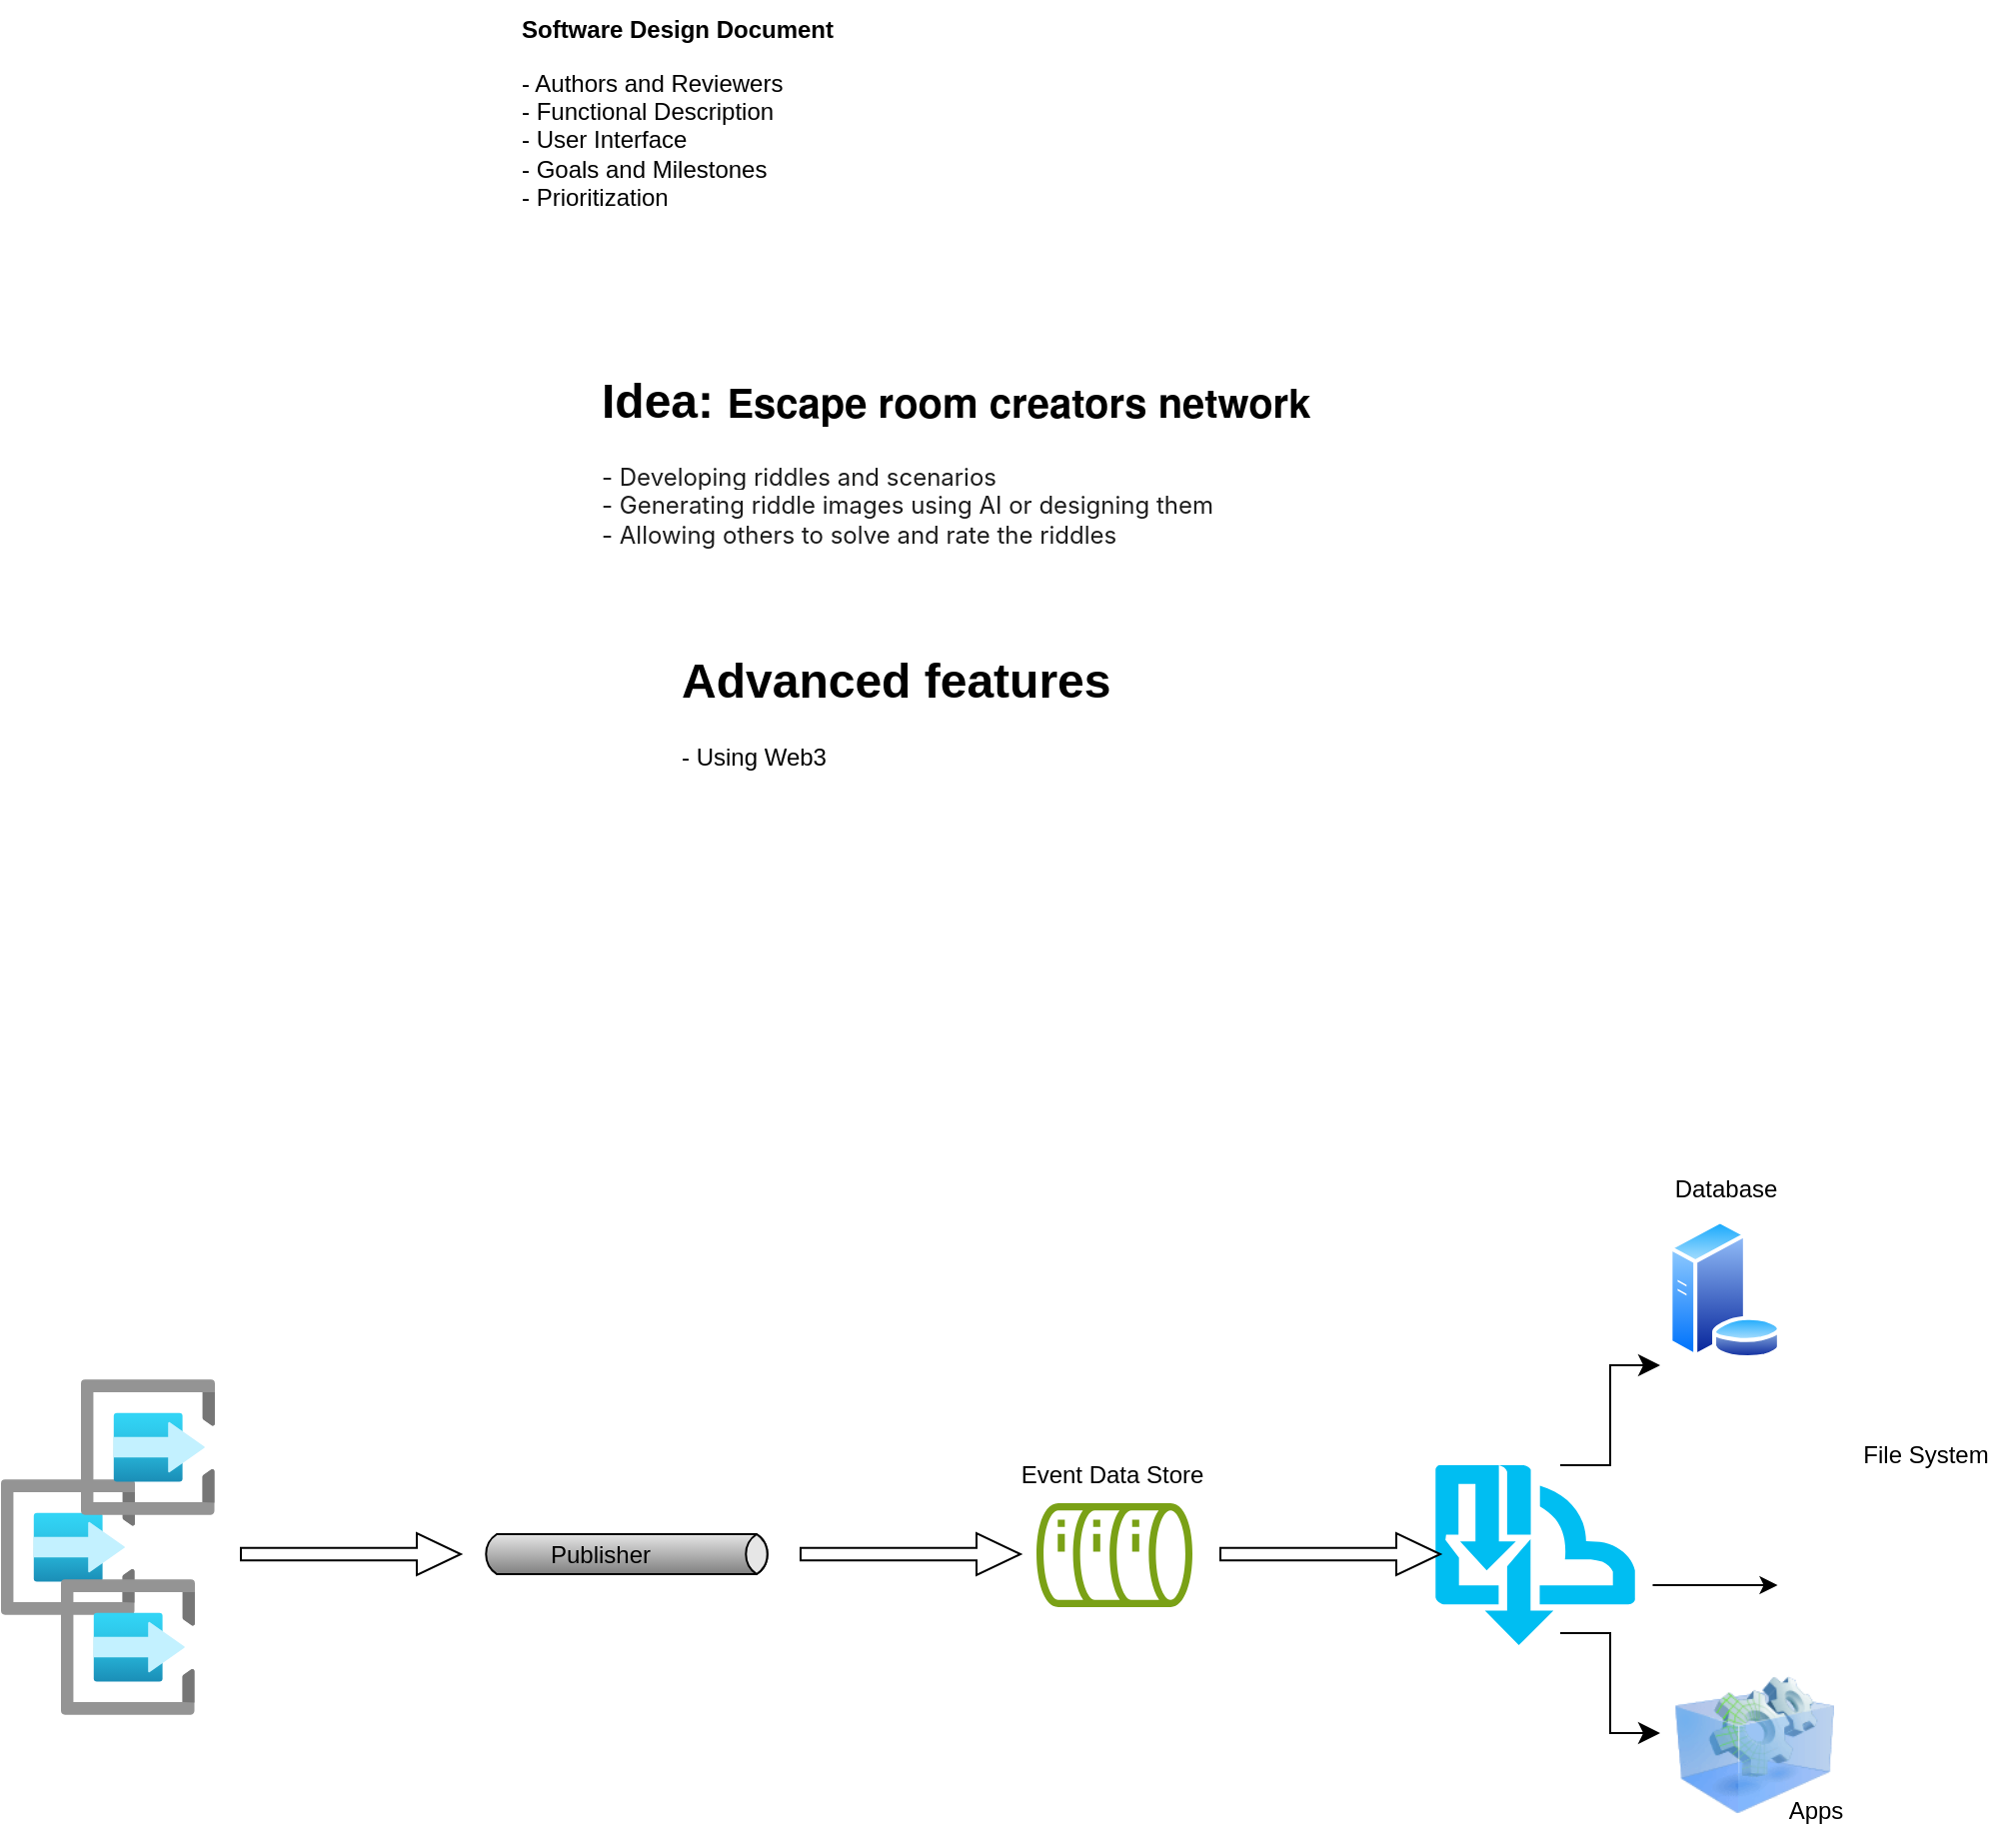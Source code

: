 <mxfile version="24.7.17" pages="2">
  <diagram name="Page-1" id="WMCa53CEMi7K9Hnrynjo">
    <mxGraphModel dx="2051" dy="774" grid="1" gridSize="10" guides="1" tooltips="1" connect="1" arrows="1" fold="1" page="1" pageScale="1" pageWidth="827" pageHeight="1169" math="0" shadow="0">
      <root>
        <mxCell id="0" />
        <mxCell id="1" parent="0" />
        <mxCell id="QbUHsXtKiqa6Tv_4acNO-1" value="Software Design Document" style="text;strokeColor=none;align=center;fillColor=none;html=1;verticalAlign=middle;whiteSpace=wrap;rounded=0;fontStyle=1" parent="1" vertex="1">
          <mxGeometry x="220" y="20" width="220" height="30" as="geometry" />
        </mxCell>
        <mxCell id="QbUHsXtKiqa6Tv_4acNO-5" value="- Authors and Reviewers&lt;div&gt;- Functional Description&lt;/div&gt;&lt;div&gt;- User Interface&lt;/div&gt;&lt;div&gt;- Goals and Milestones&lt;/div&gt;&lt;div&gt;- Prioritization&lt;/div&gt;" style="text;html=1;align=left;verticalAlign=middle;whiteSpace=wrap;rounded=0;" parent="1" vertex="1">
          <mxGeometry x="250" y="30" width="240" height="120" as="geometry" />
        </mxCell>
        <mxCell id="QbUHsXtKiqa6Tv_4acNO-7" value="&lt;h1 style=&quot;margin-top: 0px;&quot;&gt;&lt;span style=&quot;background-color: initial;&quot;&gt;Idea:&amp;nbsp;&lt;/span&gt;&lt;b style=&quot;font-family: &amp;quot;Helvetica Neue&amp;quot;; font-size: 20px; background-color: initial;&quot;&gt;Escape room creators network&lt;span class=&quot;Apple-converted-space&quot;&gt;&amp;nbsp;&lt;/span&gt;&lt;/b&gt;&lt;/h1&gt;&lt;div style=&quot;&quot;&gt;&lt;span style=&quot;color: rgb(28, 28, 28); font-family: Inter, sans-serif; white-space-collapse: break-spaces; background-color: rgb(255, 255, 255);&quot;&gt;- Developing riddles and scenarios&lt;br&gt;- Generating riddle images using AI or designing them&lt;br&gt;- Allowing others to solve and rate the riddles&lt;/span&gt;&lt;br&gt;&lt;/div&gt;" style="text;html=1;whiteSpace=wrap;overflow=hidden;rounded=0;" parent="1" vertex="1">
          <mxGeometry x="290" y="200" width="410" height="120" as="geometry" />
        </mxCell>
        <mxCell id="QbUHsXtKiqa6Tv_4acNO-8" value="&lt;h1 style=&quot;margin-top: 0px;&quot;&gt;Advanced features&lt;/h1&gt;&lt;p&gt;- Using Web3&lt;/p&gt;" style="text;html=1;whiteSpace=wrap;overflow=hidden;rounded=0;" parent="1" vertex="1">
          <mxGeometry x="330" y="340" width="330" height="120" as="geometry" />
        </mxCell>
        <mxCell id="UN9NcDVE5U6c04UVFo1v-2" value="" style="image;aspect=fixed;perimeter=ellipsePerimeter;html=1;align=center;shadow=0;dashed=0;spacingTop=3;image=img/lib/active_directory/database_server.svg;" vertex="1" parent="1">
          <mxGeometry x="825.1" y="630" width="57.4" height="70" as="geometry" />
        </mxCell>
        <mxCell id="UN9NcDVE5U6c04UVFo1v-3" value="" style="image;html=1;image=img/lib/clip_art/computers/Virtual_Application_128x128.png" vertex="1" parent="1">
          <mxGeometry x="828.5" y="853" width="80" height="80" as="geometry" />
        </mxCell>
        <mxCell id="UN9NcDVE5U6c04UVFo1v-4" value="" style="shape=image;html=1;verticalAlign=top;verticalLabelPosition=bottom;labelBackgroundColor=#ffffff;imageAspect=0;aspect=fixed;image=https://cdn4.iconfinder.com/data/icons/leox_graphite/128/system-linux.png" vertex="1" parent="1">
          <mxGeometry x="882.5" y="743" width="90" height="90" as="geometry" />
        </mxCell>
        <mxCell id="UN9NcDVE5U6c04UVFo1v-5" value="" style="sketch=0;outlineConnect=0;fontColor=#232F3E;gradientColor=none;fillColor=#7AA116;strokeColor=none;dashed=0;verticalLabelPosition=bottom;verticalAlign=top;align=center;html=1;fontSize=12;fontStyle=0;aspect=fixed;pointerEvents=1;shape=mxgraph.aws4.iot_analytics_data_store;rotation=90;" vertex="1" parent="1">
          <mxGeometry x="521.5" y="759" width="54" height="78" as="geometry" />
        </mxCell>
        <mxCell id="UN9NcDVE5U6c04UVFo1v-6" value="" style="verticalLabelPosition=bottom;html=1;verticalAlign=top;align=center;strokeColor=none;fillColor=#00BEF2;shape=mxgraph.azure.service_bus_topics_and_subscriptions;pointerEvents=1;" vertex="1" parent="1">
          <mxGeometry x="709" y="753" width="100" height="90" as="geometry" />
        </mxCell>
        <mxCell id="UN9NcDVE5U6c04UVFo1v-7" value="" style="image;aspect=fixed;html=1;points=[];align=center;fontSize=12;image=img/lib/azure2/iot/Time_Series_Insights_Event_Sources.svg;" vertex="1" parent="1">
          <mxGeometry x="-8.5" y="760" width="67" height="68" as="geometry" />
        </mxCell>
        <mxCell id="UN9NcDVE5U6c04UVFo1v-8" value="" style="image;aspect=fixed;html=1;points=[];align=center;fontSize=12;image=img/lib/azure2/iot/Time_Series_Insights_Event_Sources.svg;" vertex="1" parent="1">
          <mxGeometry x="21.5" y="810" width="67" height="68" as="geometry" />
        </mxCell>
        <mxCell id="UN9NcDVE5U6c04UVFo1v-9" value="" style="image;aspect=fixed;html=1;points=[];align=center;fontSize=12;image=img/lib/azure2/iot/Time_Series_Insights_Event_Sources.svg;" vertex="1" parent="1">
          <mxGeometry x="31.5" y="710" width="67" height="68" as="geometry" />
        </mxCell>
        <mxCell id="UN9NcDVE5U6c04UVFo1v-10" value="" style="strokeWidth=1;outlineConnect=0;dashed=0;align=center;html=1;fontSize=8;shape=mxgraph.eip.messageChannel;verticalLabelPosition=bottom;labelBackgroundColor=#ffffff;verticalAlign=top;" vertex="1" parent="1">
          <mxGeometry x="231.5" y="680" width="146" height="235" as="geometry" />
        </mxCell>
        <mxCell id="UN9NcDVE5U6c04UVFo1v-12" value="" style="shape=singleArrow;whiteSpace=wrap;html=1;" vertex="1" parent="1">
          <mxGeometry x="111.5" y="787" width="110" height="21" as="geometry" />
        </mxCell>
        <mxCell id="UN9NcDVE5U6c04UVFo1v-13" value="Publisher" style="text;html=1;align=center;verticalAlign=middle;resizable=0;points=[];autosize=1;strokeColor=none;fillColor=none;" vertex="1" parent="1">
          <mxGeometry x="255.5" y="783" width="70" height="30" as="geometry" />
        </mxCell>
        <mxCell id="UN9NcDVE5U6c04UVFo1v-14" value="" style="shape=singleArrow;whiteSpace=wrap;html=1;" vertex="1" parent="1">
          <mxGeometry x="391.5" y="787" width="110" height="21" as="geometry" />
        </mxCell>
        <mxCell id="UN9NcDVE5U6c04UVFo1v-15" value="" style="shape=singleArrow;whiteSpace=wrap;html=1;" vertex="1" parent="1">
          <mxGeometry x="601.5" y="787" width="110" height="21" as="geometry" />
        </mxCell>
        <mxCell id="UN9NcDVE5U6c04UVFo1v-16" value="Event Data Store" style="text;html=1;align=center;verticalAlign=middle;resizable=0;points=[];autosize=1;strokeColor=none;fillColor=none;" vertex="1" parent="1">
          <mxGeometry x="491.5" y="743" width="110" height="30" as="geometry" />
        </mxCell>
        <mxCell id="UN9NcDVE5U6c04UVFo1v-17" value="" style="edgeStyle=elbowEdgeStyle;elbow=horizontal;endArrow=classic;html=1;curved=0;rounded=0;endSize=8;startSize=8;" edge="1" parent="1">
          <mxGeometry width="50" height="50" relative="1" as="geometry">
            <mxPoint x="771.5" y="753" as="sourcePoint" />
            <mxPoint x="821.5" y="703" as="targetPoint" />
          </mxGeometry>
        </mxCell>
        <mxCell id="UN9NcDVE5U6c04UVFo1v-18" value="" style="endArrow=classic;html=1;rounded=0;" edge="1" parent="1">
          <mxGeometry width="50" height="50" relative="1" as="geometry">
            <mxPoint x="817.75" y="813" as="sourcePoint" />
            <mxPoint x="880.25" y="813" as="targetPoint" />
          </mxGeometry>
        </mxCell>
        <mxCell id="UN9NcDVE5U6c04UVFo1v-19" value="" style="edgeStyle=elbowEdgeStyle;elbow=horizontal;endArrow=classic;html=1;curved=0;rounded=0;endSize=8;startSize=8;" edge="1" parent="1">
          <mxGeometry width="50" height="50" relative="1" as="geometry">
            <mxPoint x="771.5" y="837" as="sourcePoint" />
            <mxPoint x="821.5" y="887" as="targetPoint" />
          </mxGeometry>
        </mxCell>
        <mxCell id="UN9NcDVE5U6c04UVFo1v-20" value="Apps" style="text;html=1;align=center;verticalAlign=middle;resizable=0;points=[];autosize=1;strokeColor=none;fillColor=none;" vertex="1" parent="1">
          <mxGeometry x="873.5" y="911" width="50" height="30" as="geometry" />
        </mxCell>
        <mxCell id="UN9NcDVE5U6c04UVFo1v-21" value="File System" style="text;html=1;align=center;verticalAlign=middle;resizable=0;points=[];autosize=1;strokeColor=none;fillColor=none;" vertex="1" parent="1">
          <mxGeometry x="908.5" y="733" width="90" height="30" as="geometry" />
        </mxCell>
        <mxCell id="UN9NcDVE5U6c04UVFo1v-22" value="Database" style="text;html=1;align=center;verticalAlign=middle;resizable=0;points=[];autosize=1;strokeColor=none;fillColor=none;" vertex="1" parent="1">
          <mxGeometry x="818.8" y="600" width="70" height="30" as="geometry" />
        </mxCell>
      </root>
    </mxGraphModel>
  </diagram>
  <diagram id="XqyAfpwPkeP3FAwZIr_6" name="Page-2">
    <mxGraphModel dx="2051" dy="775" grid="1" gridSize="10" guides="1" tooltips="1" connect="1" arrows="1" fold="1" page="1" pageScale="1" pageWidth="827" pageHeight="1169" math="0" shadow="0">
      <root>
        <mxCell id="0" />
        <mxCell id="1" parent="0" />
        <mxCell id="iku-PKrMM8xibVGx2YAJ-1" value="&lt;font style=&quot;font-size: 24px;&quot;&gt;&lt;font style=&quot;font-size: 24px;&quot;&gt;System Architectur&lt;/font&gt;e&lt;/font&gt;" style="text;html=1;align=center;verticalAlign=middle;whiteSpace=wrap;rounded=0;fontStyle=1" vertex="1" parent="1">
          <mxGeometry x="60" y="70" width="280" height="30" as="geometry" />
        </mxCell>
        <mxCell id="iku-PKrMM8xibVGx2YAJ-2" value="&lt;b&gt;&lt;font style=&quot;font-size: 18px;&quot;&gt;Database Design&lt;/font&gt;&lt;/b&gt;" style="text;html=1;align=center;verticalAlign=middle;resizable=0;points=[];autosize=1;strokeColor=none;fillColor=none;" vertex="1" parent="1">
          <mxGeometry x="230" y="120" width="170" height="40" as="geometry" />
        </mxCell>
        <mxCell id="iku-PKrMM8xibVGx2YAJ-4" value="users" style="shape=table;startSize=30;container=1;collapsible=1;childLayout=tableLayout;fixedRows=1;rowLines=0;fontStyle=1;align=center;resizeLast=1;html=1;" vertex="1" parent="1">
          <mxGeometry x="-80" y="440" width="180" height="150" as="geometry" />
        </mxCell>
        <mxCell id="iku-PKrMM8xibVGx2YAJ-5" value="" style="shape=tableRow;horizontal=0;startSize=0;swimlaneHead=0;swimlaneBody=0;fillColor=none;collapsible=0;dropTarget=0;points=[[0,0.5],[1,0.5]];portConstraint=eastwest;top=0;left=0;right=0;bottom=1;" vertex="1" parent="iku-PKrMM8xibVGx2YAJ-4">
          <mxGeometry y="30" width="180" height="30" as="geometry" />
        </mxCell>
        <mxCell id="iku-PKrMM8xibVGx2YAJ-6" value="PK" style="shape=partialRectangle;connectable=0;fillColor=none;top=0;left=0;bottom=0;right=0;fontStyle=1;overflow=hidden;whiteSpace=wrap;html=1;" vertex="1" parent="iku-PKrMM8xibVGx2YAJ-5">
          <mxGeometry width="30" height="30" as="geometry">
            <mxRectangle width="30" height="30" as="alternateBounds" />
          </mxGeometry>
        </mxCell>
        <mxCell id="iku-PKrMM8xibVGx2YAJ-7" value="UniqueID" style="shape=partialRectangle;connectable=0;fillColor=none;top=0;left=0;bottom=0;right=0;align=left;spacingLeft=6;fontStyle=5;overflow=hidden;whiteSpace=wrap;html=1;" vertex="1" parent="iku-PKrMM8xibVGx2YAJ-5">
          <mxGeometry x="30" width="150" height="30" as="geometry">
            <mxRectangle width="150" height="30" as="alternateBounds" />
          </mxGeometry>
        </mxCell>
        <mxCell id="iku-PKrMM8xibVGx2YAJ-8" value="" style="shape=tableRow;horizontal=0;startSize=0;swimlaneHead=0;swimlaneBody=0;fillColor=none;collapsible=0;dropTarget=0;points=[[0,0.5],[1,0.5]];portConstraint=eastwest;top=0;left=0;right=0;bottom=0;" vertex="1" parent="iku-PKrMM8xibVGx2YAJ-4">
          <mxGeometry y="60" width="180" height="30" as="geometry" />
        </mxCell>
        <mxCell id="iku-PKrMM8xibVGx2YAJ-9" value="" style="shape=partialRectangle;connectable=0;fillColor=none;top=0;left=0;bottom=0;right=0;editable=1;overflow=hidden;whiteSpace=wrap;html=1;" vertex="1" parent="iku-PKrMM8xibVGx2YAJ-8">
          <mxGeometry width="30" height="30" as="geometry">
            <mxRectangle width="30" height="30" as="alternateBounds" />
          </mxGeometry>
        </mxCell>
        <mxCell id="iku-PKrMM8xibVGx2YAJ-10" value="Row 1" style="shape=partialRectangle;connectable=0;fillColor=none;top=0;left=0;bottom=0;right=0;align=left;spacingLeft=6;overflow=hidden;whiteSpace=wrap;html=1;" vertex="1" parent="iku-PKrMM8xibVGx2YAJ-8">
          <mxGeometry x="30" width="150" height="30" as="geometry">
            <mxRectangle width="150" height="30" as="alternateBounds" />
          </mxGeometry>
        </mxCell>
        <mxCell id="iku-PKrMM8xibVGx2YAJ-11" value="" style="shape=tableRow;horizontal=0;startSize=0;swimlaneHead=0;swimlaneBody=0;fillColor=none;collapsible=0;dropTarget=0;points=[[0,0.5],[1,0.5]];portConstraint=eastwest;top=0;left=0;right=0;bottom=0;" vertex="1" parent="iku-PKrMM8xibVGx2YAJ-4">
          <mxGeometry y="90" width="180" height="30" as="geometry" />
        </mxCell>
        <mxCell id="iku-PKrMM8xibVGx2YAJ-12" value="" style="shape=partialRectangle;connectable=0;fillColor=none;top=0;left=0;bottom=0;right=0;editable=1;overflow=hidden;whiteSpace=wrap;html=1;" vertex="1" parent="iku-PKrMM8xibVGx2YAJ-11">
          <mxGeometry width="30" height="30" as="geometry">
            <mxRectangle width="30" height="30" as="alternateBounds" />
          </mxGeometry>
        </mxCell>
        <mxCell id="iku-PKrMM8xibVGx2YAJ-13" value="Row 2" style="shape=partialRectangle;connectable=0;fillColor=none;top=0;left=0;bottom=0;right=0;align=left;spacingLeft=6;overflow=hidden;whiteSpace=wrap;html=1;" vertex="1" parent="iku-PKrMM8xibVGx2YAJ-11">
          <mxGeometry x="30" width="150" height="30" as="geometry">
            <mxRectangle width="150" height="30" as="alternateBounds" />
          </mxGeometry>
        </mxCell>
        <mxCell id="iku-PKrMM8xibVGx2YAJ-14" value="" style="shape=tableRow;horizontal=0;startSize=0;swimlaneHead=0;swimlaneBody=0;fillColor=none;collapsible=0;dropTarget=0;points=[[0,0.5],[1,0.5]];portConstraint=eastwest;top=0;left=0;right=0;bottom=0;" vertex="1" parent="iku-PKrMM8xibVGx2YAJ-4">
          <mxGeometry y="120" width="180" height="30" as="geometry" />
        </mxCell>
        <mxCell id="iku-PKrMM8xibVGx2YAJ-15" value="" style="shape=partialRectangle;connectable=0;fillColor=none;top=0;left=0;bottom=0;right=0;editable=1;overflow=hidden;whiteSpace=wrap;html=1;" vertex="1" parent="iku-PKrMM8xibVGx2YAJ-14">
          <mxGeometry width="30" height="30" as="geometry">
            <mxRectangle width="30" height="30" as="alternateBounds" />
          </mxGeometry>
        </mxCell>
        <mxCell id="iku-PKrMM8xibVGx2YAJ-16" value="Row 3" style="shape=partialRectangle;connectable=0;fillColor=none;top=0;left=0;bottom=0;right=0;align=left;spacingLeft=6;overflow=hidden;whiteSpace=wrap;html=1;" vertex="1" parent="iku-PKrMM8xibVGx2YAJ-14">
          <mxGeometry x="30" width="150" height="30" as="geometry">
            <mxRectangle width="150" height="30" as="alternateBounds" />
          </mxGeometry>
        </mxCell>
        <mxCell id="iku-PKrMM8xibVGx2YAJ-17" value="rooms" style="shape=table;startSize=30;container=1;collapsible=1;childLayout=tableLayout;fixedRows=1;rowLines=0;fontStyle=1;align=center;resizeLast=1;html=1;" vertex="1" parent="1">
          <mxGeometry x="550" y="220" width="180" height="150" as="geometry" />
        </mxCell>
        <mxCell id="iku-PKrMM8xibVGx2YAJ-18" value="" style="shape=tableRow;horizontal=0;startSize=0;swimlaneHead=0;swimlaneBody=0;fillColor=none;collapsible=0;dropTarget=0;points=[[0,0.5],[1,0.5]];portConstraint=eastwest;top=0;left=0;right=0;bottom=1;" vertex="1" parent="iku-PKrMM8xibVGx2YAJ-17">
          <mxGeometry y="30" width="180" height="30" as="geometry" />
        </mxCell>
        <mxCell id="iku-PKrMM8xibVGx2YAJ-19" value="PK" style="shape=partialRectangle;connectable=0;fillColor=none;top=0;left=0;bottom=0;right=0;fontStyle=1;overflow=hidden;whiteSpace=wrap;html=1;" vertex="1" parent="iku-PKrMM8xibVGx2YAJ-18">
          <mxGeometry width="30" height="30" as="geometry">
            <mxRectangle width="30" height="30" as="alternateBounds" />
          </mxGeometry>
        </mxCell>
        <mxCell id="iku-PKrMM8xibVGx2YAJ-20" value="UniqueID" style="shape=partialRectangle;connectable=0;fillColor=none;top=0;left=0;bottom=0;right=0;align=left;spacingLeft=6;fontStyle=5;overflow=hidden;whiteSpace=wrap;html=1;" vertex="1" parent="iku-PKrMM8xibVGx2YAJ-18">
          <mxGeometry x="30" width="150" height="30" as="geometry">
            <mxRectangle width="150" height="30" as="alternateBounds" />
          </mxGeometry>
        </mxCell>
        <mxCell id="iku-PKrMM8xibVGx2YAJ-21" value="" style="shape=tableRow;horizontal=0;startSize=0;swimlaneHead=0;swimlaneBody=0;fillColor=none;collapsible=0;dropTarget=0;points=[[0,0.5],[1,0.5]];portConstraint=eastwest;top=0;left=0;right=0;bottom=0;" vertex="1" parent="iku-PKrMM8xibVGx2YAJ-17">
          <mxGeometry y="60" width="180" height="30" as="geometry" />
        </mxCell>
        <mxCell id="iku-PKrMM8xibVGx2YAJ-22" value="" style="shape=partialRectangle;connectable=0;fillColor=none;top=0;left=0;bottom=0;right=0;editable=1;overflow=hidden;whiteSpace=wrap;html=1;" vertex="1" parent="iku-PKrMM8xibVGx2YAJ-21">
          <mxGeometry width="30" height="30" as="geometry">
            <mxRectangle width="30" height="30" as="alternateBounds" />
          </mxGeometry>
        </mxCell>
        <mxCell id="iku-PKrMM8xibVGx2YAJ-23" value="Row 1" style="shape=partialRectangle;connectable=0;fillColor=none;top=0;left=0;bottom=0;right=0;align=left;spacingLeft=6;overflow=hidden;whiteSpace=wrap;html=1;" vertex="1" parent="iku-PKrMM8xibVGx2YAJ-21">
          <mxGeometry x="30" width="150" height="30" as="geometry">
            <mxRectangle width="150" height="30" as="alternateBounds" />
          </mxGeometry>
        </mxCell>
        <mxCell id="iku-PKrMM8xibVGx2YAJ-24" value="" style="shape=tableRow;horizontal=0;startSize=0;swimlaneHead=0;swimlaneBody=0;fillColor=none;collapsible=0;dropTarget=0;points=[[0,0.5],[1,0.5]];portConstraint=eastwest;top=0;left=0;right=0;bottom=0;" vertex="1" parent="iku-PKrMM8xibVGx2YAJ-17">
          <mxGeometry y="90" width="180" height="30" as="geometry" />
        </mxCell>
        <mxCell id="iku-PKrMM8xibVGx2YAJ-25" value="" style="shape=partialRectangle;connectable=0;fillColor=none;top=0;left=0;bottom=0;right=0;editable=1;overflow=hidden;whiteSpace=wrap;html=1;" vertex="1" parent="iku-PKrMM8xibVGx2YAJ-24">
          <mxGeometry width="30" height="30" as="geometry">
            <mxRectangle width="30" height="30" as="alternateBounds" />
          </mxGeometry>
        </mxCell>
        <mxCell id="iku-PKrMM8xibVGx2YAJ-26" value="Row 2" style="shape=partialRectangle;connectable=0;fillColor=none;top=0;left=0;bottom=0;right=0;align=left;spacingLeft=6;overflow=hidden;whiteSpace=wrap;html=1;" vertex="1" parent="iku-PKrMM8xibVGx2YAJ-24">
          <mxGeometry x="30" width="150" height="30" as="geometry">
            <mxRectangle width="150" height="30" as="alternateBounds" />
          </mxGeometry>
        </mxCell>
        <mxCell id="iku-PKrMM8xibVGx2YAJ-27" value="" style="shape=tableRow;horizontal=0;startSize=0;swimlaneHead=0;swimlaneBody=0;fillColor=none;collapsible=0;dropTarget=0;points=[[0,0.5],[1,0.5]];portConstraint=eastwest;top=0;left=0;right=0;bottom=0;" vertex="1" parent="iku-PKrMM8xibVGx2YAJ-17">
          <mxGeometry y="120" width="180" height="30" as="geometry" />
        </mxCell>
        <mxCell id="iku-PKrMM8xibVGx2YAJ-28" value="" style="shape=partialRectangle;connectable=0;fillColor=none;top=0;left=0;bottom=0;right=0;editable=1;overflow=hidden;whiteSpace=wrap;html=1;" vertex="1" parent="iku-PKrMM8xibVGx2YAJ-27">
          <mxGeometry width="30" height="30" as="geometry">
            <mxRectangle width="30" height="30" as="alternateBounds" />
          </mxGeometry>
        </mxCell>
        <mxCell id="iku-PKrMM8xibVGx2YAJ-29" value="Row 3" style="shape=partialRectangle;connectable=0;fillColor=none;top=0;left=0;bottom=0;right=0;align=left;spacingLeft=6;overflow=hidden;whiteSpace=wrap;html=1;" vertex="1" parent="iku-PKrMM8xibVGx2YAJ-27">
          <mxGeometry x="30" width="150" height="30" as="geometry">
            <mxRectangle width="150" height="30" as="alternateBounds" />
          </mxGeometry>
        </mxCell>
        <mxCell id="iku-PKrMM8xibVGx2YAJ-30" value="levels" style="shape=table;startSize=30;container=1;collapsible=1;childLayout=tableLayout;fixedRows=1;rowLines=0;fontStyle=1;align=center;resizeLast=1;html=1;whiteSpace=wrap;" vertex="1" parent="1">
          <mxGeometry x="550" y="434.5" width="180" height="150" as="geometry" />
        </mxCell>
        <mxCell id="iku-PKrMM8xibVGx2YAJ-31" value="" style="shape=tableRow;horizontal=0;startSize=0;swimlaneHead=0;swimlaneBody=0;fillColor=none;collapsible=0;dropTarget=0;points=[[0,0.5],[1,0.5]];portConstraint=eastwest;top=0;left=0;right=0;bottom=0;html=1;" vertex="1" parent="iku-PKrMM8xibVGx2YAJ-30">
          <mxGeometry y="30" width="180" height="30" as="geometry" />
        </mxCell>
        <mxCell id="iku-PKrMM8xibVGx2YAJ-32" value="PK,FK1" style="shape=partialRectangle;connectable=0;fillColor=none;top=0;left=0;bottom=0;right=0;fontStyle=1;overflow=hidden;html=1;whiteSpace=wrap;" vertex="1" parent="iku-PKrMM8xibVGx2YAJ-31">
          <mxGeometry width="60" height="30" as="geometry">
            <mxRectangle width="60" height="30" as="alternateBounds" />
          </mxGeometry>
        </mxCell>
        <mxCell id="iku-PKrMM8xibVGx2YAJ-33" value="Row 1" style="shape=partialRectangle;connectable=0;fillColor=none;top=0;left=0;bottom=0;right=0;align=left;spacingLeft=6;fontStyle=5;overflow=hidden;html=1;whiteSpace=wrap;" vertex="1" parent="iku-PKrMM8xibVGx2YAJ-31">
          <mxGeometry x="60" width="120" height="30" as="geometry">
            <mxRectangle width="120" height="30" as="alternateBounds" />
          </mxGeometry>
        </mxCell>
        <mxCell id="iku-PKrMM8xibVGx2YAJ-34" value="" style="shape=tableRow;horizontal=0;startSize=0;swimlaneHead=0;swimlaneBody=0;fillColor=none;collapsible=0;dropTarget=0;points=[[0,0.5],[1,0.5]];portConstraint=eastwest;top=0;left=0;right=0;bottom=1;html=1;" vertex="1" parent="iku-PKrMM8xibVGx2YAJ-30">
          <mxGeometry y="60" width="180" height="30" as="geometry" />
        </mxCell>
        <mxCell id="iku-PKrMM8xibVGx2YAJ-35" value="PK,FK2" style="shape=partialRectangle;connectable=0;fillColor=none;top=0;left=0;bottom=0;right=0;fontStyle=1;overflow=hidden;html=1;whiteSpace=wrap;" vertex="1" parent="iku-PKrMM8xibVGx2YAJ-34">
          <mxGeometry width="60" height="30" as="geometry">
            <mxRectangle width="60" height="30" as="alternateBounds" />
          </mxGeometry>
        </mxCell>
        <mxCell id="iku-PKrMM8xibVGx2YAJ-36" value="Row 2" style="shape=partialRectangle;connectable=0;fillColor=none;top=0;left=0;bottom=0;right=0;align=left;spacingLeft=6;fontStyle=5;overflow=hidden;html=1;whiteSpace=wrap;" vertex="1" parent="iku-PKrMM8xibVGx2YAJ-34">
          <mxGeometry x="60" width="120" height="30" as="geometry">
            <mxRectangle width="120" height="30" as="alternateBounds" />
          </mxGeometry>
        </mxCell>
        <mxCell id="iku-PKrMM8xibVGx2YAJ-37" value="" style="shape=tableRow;horizontal=0;startSize=0;swimlaneHead=0;swimlaneBody=0;fillColor=none;collapsible=0;dropTarget=0;points=[[0,0.5],[1,0.5]];portConstraint=eastwest;top=0;left=0;right=0;bottom=0;html=1;" vertex="1" parent="iku-PKrMM8xibVGx2YAJ-30">
          <mxGeometry y="90" width="180" height="30" as="geometry" />
        </mxCell>
        <mxCell id="iku-PKrMM8xibVGx2YAJ-38" value="" style="shape=partialRectangle;connectable=0;fillColor=none;top=0;left=0;bottom=0;right=0;editable=1;overflow=hidden;html=1;whiteSpace=wrap;" vertex="1" parent="iku-PKrMM8xibVGx2YAJ-37">
          <mxGeometry width="60" height="30" as="geometry">
            <mxRectangle width="60" height="30" as="alternateBounds" />
          </mxGeometry>
        </mxCell>
        <mxCell id="iku-PKrMM8xibVGx2YAJ-39" value="Row 3" style="shape=partialRectangle;connectable=0;fillColor=none;top=0;left=0;bottom=0;right=0;align=left;spacingLeft=6;overflow=hidden;html=1;whiteSpace=wrap;" vertex="1" parent="iku-PKrMM8xibVGx2YAJ-37">
          <mxGeometry x="60" width="120" height="30" as="geometry">
            <mxRectangle width="120" height="30" as="alternateBounds" />
          </mxGeometry>
        </mxCell>
        <mxCell id="iku-PKrMM8xibVGx2YAJ-40" value="" style="shape=tableRow;horizontal=0;startSize=0;swimlaneHead=0;swimlaneBody=0;fillColor=none;collapsible=0;dropTarget=0;points=[[0,0.5],[1,0.5]];portConstraint=eastwest;top=0;left=0;right=0;bottom=0;html=1;" vertex="1" parent="iku-PKrMM8xibVGx2YAJ-30">
          <mxGeometry y="120" width="180" height="30" as="geometry" />
        </mxCell>
        <mxCell id="iku-PKrMM8xibVGx2YAJ-41" value="" style="shape=partialRectangle;connectable=0;fillColor=none;top=0;left=0;bottom=0;right=0;editable=1;overflow=hidden;html=1;whiteSpace=wrap;" vertex="1" parent="iku-PKrMM8xibVGx2YAJ-40">
          <mxGeometry width="60" height="30" as="geometry">
            <mxRectangle width="60" height="30" as="alternateBounds" />
          </mxGeometry>
        </mxCell>
        <mxCell id="iku-PKrMM8xibVGx2YAJ-42" value="Row 4" style="shape=partialRectangle;connectable=0;fillColor=none;top=0;left=0;bottom=0;right=0;align=left;spacingLeft=6;overflow=hidden;html=1;whiteSpace=wrap;" vertex="1" parent="iku-PKrMM8xibVGx2YAJ-40">
          <mxGeometry x="60" width="120" height="30" as="geometry">
            <mxRectangle width="120" height="30" as="alternateBounds" />
          </mxGeometry>
        </mxCell>
        <mxCell id="iku-PKrMM8xibVGx2YAJ-43" value="riddle" style="shape=table;startSize=30;container=1;collapsible=1;childLayout=tableLayout;fixedRows=1;rowLines=0;fontStyle=1;align=center;resizeLast=1;html=1;" vertex="1" parent="1">
          <mxGeometry x="580" y="640" width="180" height="150" as="geometry" />
        </mxCell>
        <mxCell id="iku-PKrMM8xibVGx2YAJ-44" value="" style="shape=tableRow;horizontal=0;startSize=0;swimlaneHead=0;swimlaneBody=0;fillColor=none;collapsible=0;dropTarget=0;points=[[0,0.5],[1,0.5]];portConstraint=eastwest;top=0;left=0;right=0;bottom=1;" vertex="1" parent="iku-PKrMM8xibVGx2YAJ-43">
          <mxGeometry y="30" width="180" height="30" as="geometry" />
        </mxCell>
        <mxCell id="iku-PKrMM8xibVGx2YAJ-45" value="PK" style="shape=partialRectangle;connectable=0;fillColor=none;top=0;left=0;bottom=0;right=0;fontStyle=1;overflow=hidden;whiteSpace=wrap;html=1;" vertex="1" parent="iku-PKrMM8xibVGx2YAJ-44">
          <mxGeometry width="30" height="30" as="geometry">
            <mxRectangle width="30" height="30" as="alternateBounds" />
          </mxGeometry>
        </mxCell>
        <mxCell id="iku-PKrMM8xibVGx2YAJ-46" value="UniqueID" style="shape=partialRectangle;connectable=0;fillColor=none;top=0;left=0;bottom=0;right=0;align=left;spacingLeft=6;fontStyle=5;overflow=hidden;whiteSpace=wrap;html=1;" vertex="1" parent="iku-PKrMM8xibVGx2YAJ-44">
          <mxGeometry x="30" width="150" height="30" as="geometry">
            <mxRectangle width="150" height="30" as="alternateBounds" />
          </mxGeometry>
        </mxCell>
        <mxCell id="iku-PKrMM8xibVGx2YAJ-47" value="" style="shape=tableRow;horizontal=0;startSize=0;swimlaneHead=0;swimlaneBody=0;fillColor=none;collapsible=0;dropTarget=0;points=[[0,0.5],[1,0.5]];portConstraint=eastwest;top=0;left=0;right=0;bottom=0;" vertex="1" parent="iku-PKrMM8xibVGx2YAJ-43">
          <mxGeometry y="60" width="180" height="30" as="geometry" />
        </mxCell>
        <mxCell id="iku-PKrMM8xibVGx2YAJ-48" value="" style="shape=partialRectangle;connectable=0;fillColor=none;top=0;left=0;bottom=0;right=0;editable=1;overflow=hidden;whiteSpace=wrap;html=1;" vertex="1" parent="iku-PKrMM8xibVGx2YAJ-47">
          <mxGeometry width="30" height="30" as="geometry">
            <mxRectangle width="30" height="30" as="alternateBounds" />
          </mxGeometry>
        </mxCell>
        <mxCell id="iku-PKrMM8xibVGx2YAJ-49" value="Row 1" style="shape=partialRectangle;connectable=0;fillColor=none;top=0;left=0;bottom=0;right=0;align=left;spacingLeft=6;overflow=hidden;whiteSpace=wrap;html=1;" vertex="1" parent="iku-PKrMM8xibVGx2YAJ-47">
          <mxGeometry x="30" width="150" height="30" as="geometry">
            <mxRectangle width="150" height="30" as="alternateBounds" />
          </mxGeometry>
        </mxCell>
        <mxCell id="iku-PKrMM8xibVGx2YAJ-50" value="" style="shape=tableRow;horizontal=0;startSize=0;swimlaneHead=0;swimlaneBody=0;fillColor=none;collapsible=0;dropTarget=0;points=[[0,0.5],[1,0.5]];portConstraint=eastwest;top=0;left=0;right=0;bottom=0;" vertex="1" parent="iku-PKrMM8xibVGx2YAJ-43">
          <mxGeometry y="90" width="180" height="30" as="geometry" />
        </mxCell>
        <mxCell id="iku-PKrMM8xibVGx2YAJ-51" value="" style="shape=partialRectangle;connectable=0;fillColor=none;top=0;left=0;bottom=0;right=0;editable=1;overflow=hidden;whiteSpace=wrap;html=1;" vertex="1" parent="iku-PKrMM8xibVGx2YAJ-50">
          <mxGeometry width="30" height="30" as="geometry">
            <mxRectangle width="30" height="30" as="alternateBounds" />
          </mxGeometry>
        </mxCell>
        <mxCell id="iku-PKrMM8xibVGx2YAJ-52" value="Row 2" style="shape=partialRectangle;connectable=0;fillColor=none;top=0;left=0;bottom=0;right=0;align=left;spacingLeft=6;overflow=hidden;whiteSpace=wrap;html=1;" vertex="1" parent="iku-PKrMM8xibVGx2YAJ-50">
          <mxGeometry x="30" width="150" height="30" as="geometry">
            <mxRectangle width="150" height="30" as="alternateBounds" />
          </mxGeometry>
        </mxCell>
        <mxCell id="iku-PKrMM8xibVGx2YAJ-53" value="" style="shape=tableRow;horizontal=0;startSize=0;swimlaneHead=0;swimlaneBody=0;fillColor=none;collapsible=0;dropTarget=0;points=[[0,0.5],[1,0.5]];portConstraint=eastwest;top=0;left=0;right=0;bottom=0;" vertex="1" parent="iku-PKrMM8xibVGx2YAJ-43">
          <mxGeometry y="120" width="180" height="30" as="geometry" />
        </mxCell>
        <mxCell id="iku-PKrMM8xibVGx2YAJ-54" value="" style="shape=partialRectangle;connectable=0;fillColor=none;top=0;left=0;bottom=0;right=0;editable=1;overflow=hidden;whiteSpace=wrap;html=1;" vertex="1" parent="iku-PKrMM8xibVGx2YAJ-53">
          <mxGeometry width="30" height="30" as="geometry">
            <mxRectangle width="30" height="30" as="alternateBounds" />
          </mxGeometry>
        </mxCell>
        <mxCell id="iku-PKrMM8xibVGx2YAJ-55" value="Row 3" style="shape=partialRectangle;connectable=0;fillColor=none;top=0;left=0;bottom=0;right=0;align=left;spacingLeft=6;overflow=hidden;whiteSpace=wrap;html=1;" vertex="1" parent="iku-PKrMM8xibVGx2YAJ-53">
          <mxGeometry x="30" width="150" height="30" as="geometry">
            <mxRectangle width="150" height="30" as="alternateBounds" />
          </mxGeometry>
        </mxCell>
        <mxCell id="iku-PKrMM8xibVGx2YAJ-69" value="user_room" style="shape=table;startSize=30;container=1;collapsible=1;childLayout=tableLayout;fixedRows=1;rowLines=0;fontStyle=1;align=center;resizeLast=1;html=1;whiteSpace=wrap;" vertex="1" parent="1">
          <mxGeometry x="234" y="500" width="180" height="150" as="geometry" />
        </mxCell>
        <mxCell id="iku-PKrMM8xibVGx2YAJ-70" value="" style="shape=tableRow;horizontal=0;startSize=0;swimlaneHead=0;swimlaneBody=0;fillColor=none;collapsible=0;dropTarget=0;points=[[0,0.5],[1,0.5]];portConstraint=eastwest;top=0;left=0;right=0;bottom=0;html=1;" vertex="1" parent="iku-PKrMM8xibVGx2YAJ-69">
          <mxGeometry y="30" width="180" height="30" as="geometry" />
        </mxCell>
        <mxCell id="iku-PKrMM8xibVGx2YAJ-71" value="PK,FK1" style="shape=partialRectangle;connectable=0;fillColor=none;top=0;left=0;bottom=0;right=0;fontStyle=1;overflow=hidden;html=1;whiteSpace=wrap;" vertex="1" parent="iku-PKrMM8xibVGx2YAJ-70">
          <mxGeometry width="60" height="30" as="geometry">
            <mxRectangle width="60" height="30" as="alternateBounds" />
          </mxGeometry>
        </mxCell>
        <mxCell id="iku-PKrMM8xibVGx2YAJ-72" value="Row 1" style="shape=partialRectangle;connectable=0;fillColor=none;top=0;left=0;bottom=0;right=0;align=left;spacingLeft=6;fontStyle=5;overflow=hidden;html=1;whiteSpace=wrap;" vertex="1" parent="iku-PKrMM8xibVGx2YAJ-70">
          <mxGeometry x="60" width="120" height="30" as="geometry">
            <mxRectangle width="120" height="30" as="alternateBounds" />
          </mxGeometry>
        </mxCell>
        <mxCell id="iku-PKrMM8xibVGx2YAJ-73" value="" style="shape=tableRow;horizontal=0;startSize=0;swimlaneHead=0;swimlaneBody=0;fillColor=none;collapsible=0;dropTarget=0;points=[[0,0.5],[1,0.5]];portConstraint=eastwest;top=0;left=0;right=0;bottom=1;html=1;" vertex="1" parent="iku-PKrMM8xibVGx2YAJ-69">
          <mxGeometry y="60" width="180" height="30" as="geometry" />
        </mxCell>
        <mxCell id="iku-PKrMM8xibVGx2YAJ-74" value="PK,FK2" style="shape=partialRectangle;connectable=0;fillColor=none;top=0;left=0;bottom=0;right=0;fontStyle=1;overflow=hidden;html=1;whiteSpace=wrap;" vertex="1" parent="iku-PKrMM8xibVGx2YAJ-73">
          <mxGeometry width="60" height="30" as="geometry">
            <mxRectangle width="60" height="30" as="alternateBounds" />
          </mxGeometry>
        </mxCell>
        <mxCell id="iku-PKrMM8xibVGx2YAJ-75" value="Row 2" style="shape=partialRectangle;connectable=0;fillColor=none;top=0;left=0;bottom=0;right=0;align=left;spacingLeft=6;fontStyle=5;overflow=hidden;html=1;whiteSpace=wrap;" vertex="1" parent="iku-PKrMM8xibVGx2YAJ-73">
          <mxGeometry x="60" width="120" height="30" as="geometry">
            <mxRectangle width="120" height="30" as="alternateBounds" />
          </mxGeometry>
        </mxCell>
        <mxCell id="iku-PKrMM8xibVGx2YAJ-76" value="" style="shape=tableRow;horizontal=0;startSize=0;swimlaneHead=0;swimlaneBody=0;fillColor=none;collapsible=0;dropTarget=0;points=[[0,0.5],[1,0.5]];portConstraint=eastwest;top=0;left=0;right=0;bottom=0;html=1;" vertex="1" parent="iku-PKrMM8xibVGx2YAJ-69">
          <mxGeometry y="90" width="180" height="30" as="geometry" />
        </mxCell>
        <mxCell id="iku-PKrMM8xibVGx2YAJ-77" value="" style="shape=partialRectangle;connectable=0;fillColor=none;top=0;left=0;bottom=0;right=0;editable=1;overflow=hidden;html=1;whiteSpace=wrap;" vertex="1" parent="iku-PKrMM8xibVGx2YAJ-76">
          <mxGeometry width="60" height="30" as="geometry">
            <mxRectangle width="60" height="30" as="alternateBounds" />
          </mxGeometry>
        </mxCell>
        <mxCell id="iku-PKrMM8xibVGx2YAJ-78" value="Row 3" style="shape=partialRectangle;connectable=0;fillColor=none;top=0;left=0;bottom=0;right=0;align=left;spacingLeft=6;overflow=hidden;html=1;whiteSpace=wrap;" vertex="1" parent="iku-PKrMM8xibVGx2YAJ-76">
          <mxGeometry x="60" width="120" height="30" as="geometry">
            <mxRectangle width="120" height="30" as="alternateBounds" />
          </mxGeometry>
        </mxCell>
        <mxCell id="iku-PKrMM8xibVGx2YAJ-79" value="" style="shape=tableRow;horizontal=0;startSize=0;swimlaneHead=0;swimlaneBody=0;fillColor=none;collapsible=0;dropTarget=0;points=[[0,0.5],[1,0.5]];portConstraint=eastwest;top=0;left=0;right=0;bottom=0;html=1;" vertex="1" parent="iku-PKrMM8xibVGx2YAJ-69">
          <mxGeometry y="120" width="180" height="30" as="geometry" />
        </mxCell>
        <mxCell id="iku-PKrMM8xibVGx2YAJ-80" value="" style="shape=partialRectangle;connectable=0;fillColor=none;top=0;left=0;bottom=0;right=0;editable=1;overflow=hidden;html=1;whiteSpace=wrap;" vertex="1" parent="iku-PKrMM8xibVGx2YAJ-79">
          <mxGeometry width="60" height="30" as="geometry">
            <mxRectangle width="60" height="30" as="alternateBounds" />
          </mxGeometry>
        </mxCell>
        <mxCell id="iku-PKrMM8xibVGx2YAJ-81" value="Row 4" style="shape=partialRectangle;connectable=0;fillColor=none;top=0;left=0;bottom=0;right=0;align=left;spacingLeft=6;overflow=hidden;html=1;whiteSpace=wrap;" vertex="1" parent="iku-PKrMM8xibVGx2YAJ-79">
          <mxGeometry x="60" width="120" height="30" as="geometry">
            <mxRectangle width="120" height="30" as="alternateBounds" />
          </mxGeometry>
        </mxCell>
        <mxCell id="iku-PKrMM8xibVGx2YAJ-83" value="reviews" style="shape=table;startSize=30;container=1;collapsible=1;childLayout=tableLayout;fixedRows=1;rowLines=0;fontStyle=1;align=center;resizeLast=1;html=1;whiteSpace=wrap;" vertex="1" parent="1">
          <mxGeometry x="234" y="310" width="180" height="150" as="geometry" />
        </mxCell>
        <mxCell id="iku-PKrMM8xibVGx2YAJ-84" value="" style="shape=tableRow;horizontal=0;startSize=0;swimlaneHead=0;swimlaneBody=0;fillColor=none;collapsible=0;dropTarget=0;points=[[0,0.5],[1,0.5]];portConstraint=eastwest;top=0;left=0;right=0;bottom=0;html=1;" vertex="1" parent="iku-PKrMM8xibVGx2YAJ-83">
          <mxGeometry y="30" width="180" height="30" as="geometry" />
        </mxCell>
        <mxCell id="iku-PKrMM8xibVGx2YAJ-85" value="PK,FK1" style="shape=partialRectangle;connectable=0;fillColor=none;top=0;left=0;bottom=0;right=0;fontStyle=1;overflow=hidden;html=1;whiteSpace=wrap;" vertex="1" parent="iku-PKrMM8xibVGx2YAJ-84">
          <mxGeometry width="60" height="30" as="geometry">
            <mxRectangle width="60" height="30" as="alternateBounds" />
          </mxGeometry>
        </mxCell>
        <mxCell id="iku-PKrMM8xibVGx2YAJ-86" value="Row 1" style="shape=partialRectangle;connectable=0;fillColor=none;top=0;left=0;bottom=0;right=0;align=left;spacingLeft=6;fontStyle=5;overflow=hidden;html=1;whiteSpace=wrap;" vertex="1" parent="iku-PKrMM8xibVGx2YAJ-84">
          <mxGeometry x="60" width="120" height="30" as="geometry">
            <mxRectangle width="120" height="30" as="alternateBounds" />
          </mxGeometry>
        </mxCell>
        <mxCell id="iku-PKrMM8xibVGx2YAJ-87" value="" style="shape=tableRow;horizontal=0;startSize=0;swimlaneHead=0;swimlaneBody=0;fillColor=none;collapsible=0;dropTarget=0;points=[[0,0.5],[1,0.5]];portConstraint=eastwest;top=0;left=0;right=0;bottom=1;html=1;" vertex="1" parent="iku-PKrMM8xibVGx2YAJ-83">
          <mxGeometry y="60" width="180" height="30" as="geometry" />
        </mxCell>
        <mxCell id="iku-PKrMM8xibVGx2YAJ-88" value="PK,FK2" style="shape=partialRectangle;connectable=0;fillColor=none;top=0;left=0;bottom=0;right=0;fontStyle=1;overflow=hidden;html=1;whiteSpace=wrap;" vertex="1" parent="iku-PKrMM8xibVGx2YAJ-87">
          <mxGeometry width="60" height="30" as="geometry">
            <mxRectangle width="60" height="30" as="alternateBounds" />
          </mxGeometry>
        </mxCell>
        <mxCell id="iku-PKrMM8xibVGx2YAJ-89" value="Row 2" style="shape=partialRectangle;connectable=0;fillColor=none;top=0;left=0;bottom=0;right=0;align=left;spacingLeft=6;fontStyle=5;overflow=hidden;html=1;whiteSpace=wrap;" vertex="1" parent="iku-PKrMM8xibVGx2YAJ-87">
          <mxGeometry x="60" width="120" height="30" as="geometry">
            <mxRectangle width="120" height="30" as="alternateBounds" />
          </mxGeometry>
        </mxCell>
        <mxCell id="iku-PKrMM8xibVGx2YAJ-90" value="" style="shape=tableRow;horizontal=0;startSize=0;swimlaneHead=0;swimlaneBody=0;fillColor=none;collapsible=0;dropTarget=0;points=[[0,0.5],[1,0.5]];portConstraint=eastwest;top=0;left=0;right=0;bottom=0;html=1;" vertex="1" parent="iku-PKrMM8xibVGx2YAJ-83">
          <mxGeometry y="90" width="180" height="30" as="geometry" />
        </mxCell>
        <mxCell id="iku-PKrMM8xibVGx2YAJ-91" value="" style="shape=partialRectangle;connectable=0;fillColor=none;top=0;left=0;bottom=0;right=0;editable=1;overflow=hidden;html=1;whiteSpace=wrap;" vertex="1" parent="iku-PKrMM8xibVGx2YAJ-90">
          <mxGeometry width="60" height="30" as="geometry">
            <mxRectangle width="60" height="30" as="alternateBounds" />
          </mxGeometry>
        </mxCell>
        <mxCell id="iku-PKrMM8xibVGx2YAJ-92" value="Row 3" style="shape=partialRectangle;connectable=0;fillColor=none;top=0;left=0;bottom=0;right=0;align=left;spacingLeft=6;overflow=hidden;html=1;whiteSpace=wrap;" vertex="1" parent="iku-PKrMM8xibVGx2YAJ-90">
          <mxGeometry x="60" width="120" height="30" as="geometry">
            <mxRectangle width="120" height="30" as="alternateBounds" />
          </mxGeometry>
        </mxCell>
        <mxCell id="iku-PKrMM8xibVGx2YAJ-93" value="" style="shape=tableRow;horizontal=0;startSize=0;swimlaneHead=0;swimlaneBody=0;fillColor=none;collapsible=0;dropTarget=0;points=[[0,0.5],[1,0.5]];portConstraint=eastwest;top=0;left=0;right=0;bottom=0;html=1;" vertex="1" parent="iku-PKrMM8xibVGx2YAJ-83">
          <mxGeometry y="120" width="180" height="30" as="geometry" />
        </mxCell>
        <mxCell id="iku-PKrMM8xibVGx2YAJ-94" value="" style="shape=partialRectangle;connectable=0;fillColor=none;top=0;left=0;bottom=0;right=0;editable=1;overflow=hidden;html=1;whiteSpace=wrap;" vertex="1" parent="iku-PKrMM8xibVGx2YAJ-93">
          <mxGeometry width="60" height="30" as="geometry">
            <mxRectangle width="60" height="30" as="alternateBounds" />
          </mxGeometry>
        </mxCell>
        <mxCell id="iku-PKrMM8xibVGx2YAJ-95" value="Row 4" style="shape=partialRectangle;connectable=0;fillColor=none;top=0;left=0;bottom=0;right=0;align=left;spacingLeft=6;overflow=hidden;html=1;whiteSpace=wrap;" vertex="1" parent="iku-PKrMM8xibVGx2YAJ-93">
          <mxGeometry x="60" width="120" height="30" as="geometry">
            <mxRectangle width="120" height="30" as="alternateBounds" />
          </mxGeometry>
        </mxCell>
        <mxCell id="iku-PKrMM8xibVGx2YAJ-96" value="pictures" style="shape=table;startSize=30;container=1;collapsible=1;childLayout=tableLayout;fixedRows=1;rowLines=0;fontStyle=1;align=center;resizeLast=1;html=1;" vertex="1" parent="1">
          <mxGeometry x="820" y="640" width="180" height="150" as="geometry" />
        </mxCell>
        <mxCell id="iku-PKrMM8xibVGx2YAJ-97" value="" style="shape=tableRow;horizontal=0;startSize=0;swimlaneHead=0;swimlaneBody=0;fillColor=none;collapsible=0;dropTarget=0;points=[[0,0.5],[1,0.5]];portConstraint=eastwest;top=0;left=0;right=0;bottom=1;" vertex="1" parent="iku-PKrMM8xibVGx2YAJ-96">
          <mxGeometry y="30" width="180" height="30" as="geometry" />
        </mxCell>
        <mxCell id="iku-PKrMM8xibVGx2YAJ-98" value="PK" style="shape=partialRectangle;connectable=0;fillColor=none;top=0;left=0;bottom=0;right=0;fontStyle=1;overflow=hidden;whiteSpace=wrap;html=1;" vertex="1" parent="iku-PKrMM8xibVGx2YAJ-97">
          <mxGeometry width="30" height="30" as="geometry">
            <mxRectangle width="30" height="30" as="alternateBounds" />
          </mxGeometry>
        </mxCell>
        <mxCell id="iku-PKrMM8xibVGx2YAJ-99" value="UniqueID" style="shape=partialRectangle;connectable=0;fillColor=none;top=0;left=0;bottom=0;right=0;align=left;spacingLeft=6;fontStyle=5;overflow=hidden;whiteSpace=wrap;html=1;" vertex="1" parent="iku-PKrMM8xibVGx2YAJ-97">
          <mxGeometry x="30" width="150" height="30" as="geometry">
            <mxRectangle width="150" height="30" as="alternateBounds" />
          </mxGeometry>
        </mxCell>
        <mxCell id="iku-PKrMM8xibVGx2YAJ-100" value="" style="shape=tableRow;horizontal=0;startSize=0;swimlaneHead=0;swimlaneBody=0;fillColor=none;collapsible=0;dropTarget=0;points=[[0,0.5],[1,0.5]];portConstraint=eastwest;top=0;left=0;right=0;bottom=0;" vertex="1" parent="iku-PKrMM8xibVGx2YAJ-96">
          <mxGeometry y="60" width="180" height="30" as="geometry" />
        </mxCell>
        <mxCell id="iku-PKrMM8xibVGx2YAJ-101" value="" style="shape=partialRectangle;connectable=0;fillColor=none;top=0;left=0;bottom=0;right=0;editable=1;overflow=hidden;whiteSpace=wrap;html=1;" vertex="1" parent="iku-PKrMM8xibVGx2YAJ-100">
          <mxGeometry width="30" height="30" as="geometry">
            <mxRectangle width="30" height="30" as="alternateBounds" />
          </mxGeometry>
        </mxCell>
        <mxCell id="iku-PKrMM8xibVGx2YAJ-102" value="Row 1" style="shape=partialRectangle;connectable=0;fillColor=none;top=0;left=0;bottom=0;right=0;align=left;spacingLeft=6;overflow=hidden;whiteSpace=wrap;html=1;" vertex="1" parent="iku-PKrMM8xibVGx2YAJ-100">
          <mxGeometry x="30" width="150" height="30" as="geometry">
            <mxRectangle width="150" height="30" as="alternateBounds" />
          </mxGeometry>
        </mxCell>
        <mxCell id="iku-PKrMM8xibVGx2YAJ-103" value="" style="shape=tableRow;horizontal=0;startSize=0;swimlaneHead=0;swimlaneBody=0;fillColor=none;collapsible=0;dropTarget=0;points=[[0,0.5],[1,0.5]];portConstraint=eastwest;top=0;left=0;right=0;bottom=0;" vertex="1" parent="iku-PKrMM8xibVGx2YAJ-96">
          <mxGeometry y="90" width="180" height="30" as="geometry" />
        </mxCell>
        <mxCell id="iku-PKrMM8xibVGx2YAJ-104" value="" style="shape=partialRectangle;connectable=0;fillColor=none;top=0;left=0;bottom=0;right=0;editable=1;overflow=hidden;whiteSpace=wrap;html=1;" vertex="1" parent="iku-PKrMM8xibVGx2YAJ-103">
          <mxGeometry width="30" height="30" as="geometry">
            <mxRectangle width="30" height="30" as="alternateBounds" />
          </mxGeometry>
        </mxCell>
        <mxCell id="iku-PKrMM8xibVGx2YAJ-105" value="Row 2" style="shape=partialRectangle;connectable=0;fillColor=none;top=0;left=0;bottom=0;right=0;align=left;spacingLeft=6;overflow=hidden;whiteSpace=wrap;html=1;" vertex="1" parent="iku-PKrMM8xibVGx2YAJ-103">
          <mxGeometry x="30" width="150" height="30" as="geometry">
            <mxRectangle width="150" height="30" as="alternateBounds" />
          </mxGeometry>
        </mxCell>
        <mxCell id="iku-PKrMM8xibVGx2YAJ-106" value="" style="shape=tableRow;horizontal=0;startSize=0;swimlaneHead=0;swimlaneBody=0;fillColor=none;collapsible=0;dropTarget=0;points=[[0,0.5],[1,0.5]];portConstraint=eastwest;top=0;left=0;right=0;bottom=0;" vertex="1" parent="iku-PKrMM8xibVGx2YAJ-96">
          <mxGeometry y="120" width="180" height="30" as="geometry" />
        </mxCell>
        <mxCell id="iku-PKrMM8xibVGx2YAJ-107" value="" style="shape=partialRectangle;connectable=0;fillColor=none;top=0;left=0;bottom=0;right=0;editable=1;overflow=hidden;whiteSpace=wrap;html=1;" vertex="1" parent="iku-PKrMM8xibVGx2YAJ-106">
          <mxGeometry width="30" height="30" as="geometry">
            <mxRectangle width="30" height="30" as="alternateBounds" />
          </mxGeometry>
        </mxCell>
        <mxCell id="iku-PKrMM8xibVGx2YAJ-108" value="Row 3" style="shape=partialRectangle;connectable=0;fillColor=none;top=0;left=0;bottom=0;right=0;align=left;spacingLeft=6;overflow=hidden;whiteSpace=wrap;html=1;" vertex="1" parent="iku-PKrMM8xibVGx2YAJ-106">
          <mxGeometry x="30" width="150" height="30" as="geometry">
            <mxRectangle width="150" height="30" as="alternateBounds" />
          </mxGeometry>
        </mxCell>
        <mxCell id="iku-PKrMM8xibVGx2YAJ-109" value="solutions" style="shape=table;startSize=30;container=1;collapsible=1;childLayout=tableLayout;fixedRows=1;rowLines=0;fontStyle=1;align=center;resizeLast=1;html=1;" vertex="1" parent="1">
          <mxGeometry x="240" y="690" width="180" height="150" as="geometry" />
        </mxCell>
        <mxCell id="iku-PKrMM8xibVGx2YAJ-110" value="" style="shape=tableRow;horizontal=0;startSize=0;swimlaneHead=0;swimlaneBody=0;fillColor=none;collapsible=0;dropTarget=0;points=[[0,0.5],[1,0.5]];portConstraint=eastwest;top=0;left=0;right=0;bottom=1;" vertex="1" parent="iku-PKrMM8xibVGx2YAJ-109">
          <mxGeometry y="30" width="180" height="30" as="geometry" />
        </mxCell>
        <mxCell id="iku-PKrMM8xibVGx2YAJ-111" value="PK" style="shape=partialRectangle;connectable=0;fillColor=none;top=0;left=0;bottom=0;right=0;fontStyle=1;overflow=hidden;whiteSpace=wrap;html=1;" vertex="1" parent="iku-PKrMM8xibVGx2YAJ-110">
          <mxGeometry width="30" height="30" as="geometry">
            <mxRectangle width="30" height="30" as="alternateBounds" />
          </mxGeometry>
        </mxCell>
        <mxCell id="iku-PKrMM8xibVGx2YAJ-112" value="UniqueID" style="shape=partialRectangle;connectable=0;fillColor=none;top=0;left=0;bottom=0;right=0;align=left;spacingLeft=6;fontStyle=5;overflow=hidden;whiteSpace=wrap;html=1;" vertex="1" parent="iku-PKrMM8xibVGx2YAJ-110">
          <mxGeometry x="30" width="150" height="30" as="geometry">
            <mxRectangle width="150" height="30" as="alternateBounds" />
          </mxGeometry>
        </mxCell>
        <mxCell id="iku-PKrMM8xibVGx2YAJ-113" value="" style="shape=tableRow;horizontal=0;startSize=0;swimlaneHead=0;swimlaneBody=0;fillColor=none;collapsible=0;dropTarget=0;points=[[0,0.5],[1,0.5]];portConstraint=eastwest;top=0;left=0;right=0;bottom=0;" vertex="1" parent="iku-PKrMM8xibVGx2YAJ-109">
          <mxGeometry y="60" width="180" height="30" as="geometry" />
        </mxCell>
        <mxCell id="iku-PKrMM8xibVGx2YAJ-114" value="" style="shape=partialRectangle;connectable=0;fillColor=none;top=0;left=0;bottom=0;right=0;editable=1;overflow=hidden;whiteSpace=wrap;html=1;" vertex="1" parent="iku-PKrMM8xibVGx2YAJ-113">
          <mxGeometry width="30" height="30" as="geometry">
            <mxRectangle width="30" height="30" as="alternateBounds" />
          </mxGeometry>
        </mxCell>
        <mxCell id="iku-PKrMM8xibVGx2YAJ-115" value="Row 1" style="shape=partialRectangle;connectable=0;fillColor=none;top=0;left=0;bottom=0;right=0;align=left;spacingLeft=6;overflow=hidden;whiteSpace=wrap;html=1;" vertex="1" parent="iku-PKrMM8xibVGx2YAJ-113">
          <mxGeometry x="30" width="150" height="30" as="geometry">
            <mxRectangle width="150" height="30" as="alternateBounds" />
          </mxGeometry>
        </mxCell>
        <mxCell id="iku-PKrMM8xibVGx2YAJ-116" value="" style="shape=tableRow;horizontal=0;startSize=0;swimlaneHead=0;swimlaneBody=0;fillColor=none;collapsible=0;dropTarget=0;points=[[0,0.5],[1,0.5]];portConstraint=eastwest;top=0;left=0;right=0;bottom=0;" vertex="1" parent="iku-PKrMM8xibVGx2YAJ-109">
          <mxGeometry y="90" width="180" height="30" as="geometry" />
        </mxCell>
        <mxCell id="iku-PKrMM8xibVGx2YAJ-117" value="" style="shape=partialRectangle;connectable=0;fillColor=none;top=0;left=0;bottom=0;right=0;editable=1;overflow=hidden;whiteSpace=wrap;html=1;" vertex="1" parent="iku-PKrMM8xibVGx2YAJ-116">
          <mxGeometry width="30" height="30" as="geometry">
            <mxRectangle width="30" height="30" as="alternateBounds" />
          </mxGeometry>
        </mxCell>
        <mxCell id="iku-PKrMM8xibVGx2YAJ-118" value="Row 2" style="shape=partialRectangle;connectable=0;fillColor=none;top=0;left=0;bottom=0;right=0;align=left;spacingLeft=6;overflow=hidden;whiteSpace=wrap;html=1;" vertex="1" parent="iku-PKrMM8xibVGx2YAJ-116">
          <mxGeometry x="30" width="150" height="30" as="geometry">
            <mxRectangle width="150" height="30" as="alternateBounds" />
          </mxGeometry>
        </mxCell>
        <mxCell id="iku-PKrMM8xibVGx2YAJ-119" value="" style="shape=tableRow;horizontal=0;startSize=0;swimlaneHead=0;swimlaneBody=0;fillColor=none;collapsible=0;dropTarget=0;points=[[0,0.5],[1,0.5]];portConstraint=eastwest;top=0;left=0;right=0;bottom=0;" vertex="1" parent="iku-PKrMM8xibVGx2YAJ-109">
          <mxGeometry y="120" width="180" height="30" as="geometry" />
        </mxCell>
        <mxCell id="iku-PKrMM8xibVGx2YAJ-120" value="" style="shape=partialRectangle;connectable=0;fillColor=none;top=0;left=0;bottom=0;right=0;editable=1;overflow=hidden;whiteSpace=wrap;html=1;" vertex="1" parent="iku-PKrMM8xibVGx2YAJ-119">
          <mxGeometry width="30" height="30" as="geometry">
            <mxRectangle width="30" height="30" as="alternateBounds" />
          </mxGeometry>
        </mxCell>
        <mxCell id="iku-PKrMM8xibVGx2YAJ-121" value="Row 3" style="shape=partialRectangle;connectable=0;fillColor=none;top=0;left=0;bottom=0;right=0;align=left;spacingLeft=6;overflow=hidden;whiteSpace=wrap;html=1;" vertex="1" parent="iku-PKrMM8xibVGx2YAJ-119">
          <mxGeometry x="30" width="150" height="30" as="geometry">
            <mxRectangle width="150" height="30" as="alternateBounds" />
          </mxGeometry>
        </mxCell>
      </root>
    </mxGraphModel>
  </diagram>
</mxfile>
